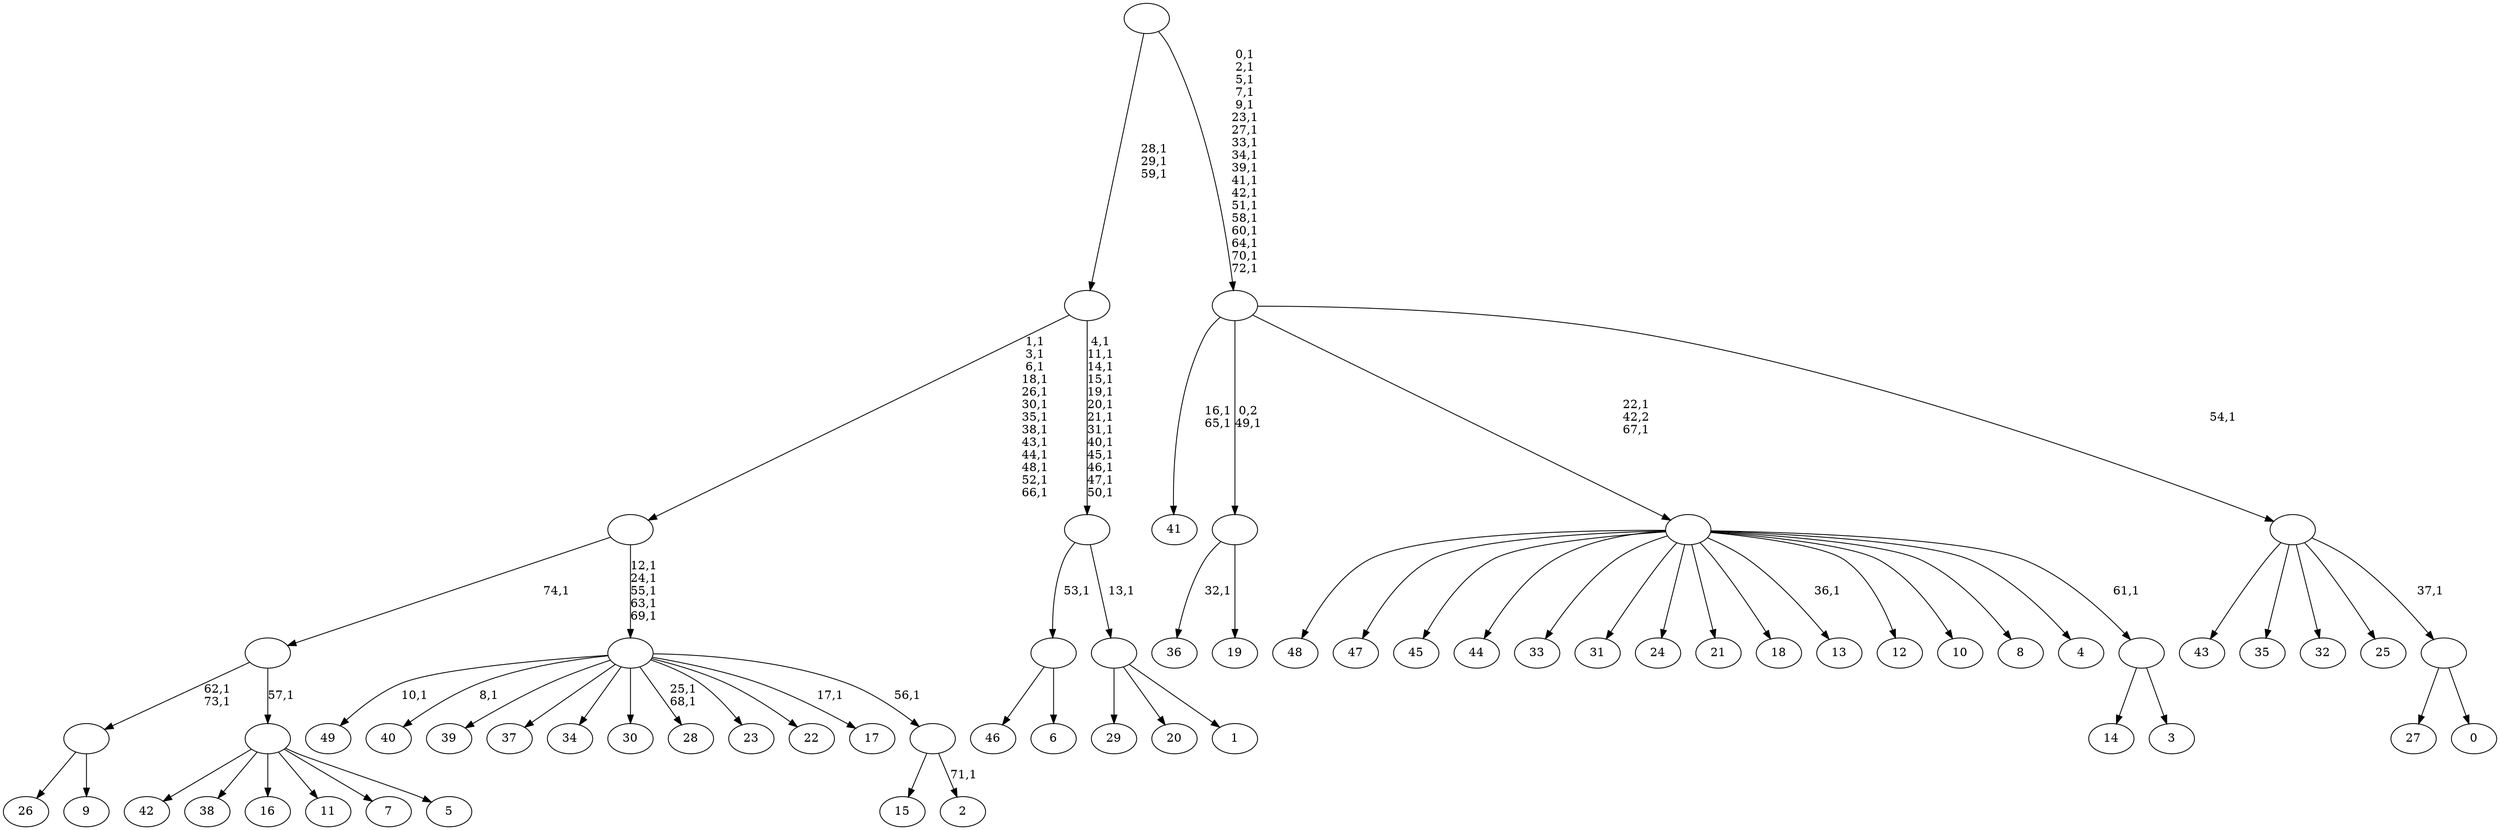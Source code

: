 digraph T {
	125 [label="49"]
	123 [label="48"]
	122 [label="47"]
	121 [label="46"]
	120 [label="45"]
	119 [label="44"]
	118 [label="43"]
	117 [label="42"]
	116 [label="41"]
	113 [label="40"]
	111 [label="39"]
	110 [label="38"]
	109 [label="37"]
	108 [label="36"]
	106 [label="35"]
	105 [label="34"]
	104 [label="33"]
	103 [label="32"]
	102 [label="31"]
	101 [label="30"]
	100 [label="29"]
	99 [label="28"]
	96 [label="27"]
	95 [label="26"]
	94 [label="25"]
	93 [label="24"]
	92 [label="23"]
	91 [label="22"]
	90 [label="21"]
	89 [label="20"]
	88 [label="19"]
	87 [label=""]
	86 [label="18"]
	85 [label="17"]
	83 [label="16"]
	82 [label="15"]
	81 [label="14"]
	80 [label="13"]
	78 [label="12"]
	77 [label="11"]
	76 [label="10"]
	75 [label="9"]
	74 [label=""]
	72 [label="8"]
	71 [label="7"]
	70 [label="6"]
	69 [label=""]
	68 [label="5"]
	67 [label=""]
	66 [label=""]
	65 [label="4"]
	64 [label="3"]
	63 [label=""]
	62 [label=""]
	60 [label="2"]
	58 [label=""]
	57 [label=""]
	52 [label=""]
	39 [label="1"]
	38 [label=""]
	37 [label=""]
	24 [label=""]
	21 [label="0"]
	20 [label=""]
	19 [label=""]
	18 [label=""]
	0 [label=""]
	87 -> 108 [label="32,1"]
	87 -> 88 [label=""]
	74 -> 95 [label=""]
	74 -> 75 [label=""]
	69 -> 121 [label=""]
	69 -> 70 [label=""]
	67 -> 117 [label=""]
	67 -> 110 [label=""]
	67 -> 83 [label=""]
	67 -> 77 [label=""]
	67 -> 71 [label=""]
	67 -> 68 [label=""]
	66 -> 74 [label="62,1\n73,1"]
	66 -> 67 [label="57,1"]
	63 -> 81 [label=""]
	63 -> 64 [label=""]
	62 -> 80 [label="36,1"]
	62 -> 123 [label=""]
	62 -> 122 [label=""]
	62 -> 120 [label=""]
	62 -> 119 [label=""]
	62 -> 104 [label=""]
	62 -> 102 [label=""]
	62 -> 93 [label=""]
	62 -> 90 [label=""]
	62 -> 86 [label=""]
	62 -> 78 [label=""]
	62 -> 76 [label=""]
	62 -> 72 [label=""]
	62 -> 65 [label=""]
	62 -> 63 [label="61,1"]
	58 -> 60 [label="71,1"]
	58 -> 82 [label=""]
	57 -> 85 [label="17,1"]
	57 -> 99 [label="25,1\n68,1"]
	57 -> 113 [label="8,1"]
	57 -> 125 [label="10,1"]
	57 -> 111 [label=""]
	57 -> 109 [label=""]
	57 -> 105 [label=""]
	57 -> 101 [label=""]
	57 -> 92 [label=""]
	57 -> 91 [label=""]
	57 -> 58 [label="56,1"]
	52 -> 57 [label="12,1\n24,1\n55,1\n63,1\n69,1"]
	52 -> 66 [label="74,1"]
	38 -> 100 [label=""]
	38 -> 89 [label=""]
	38 -> 39 [label=""]
	37 -> 69 [label="53,1"]
	37 -> 38 [label="13,1"]
	24 -> 37 [label="4,1\n11,1\n14,1\n15,1\n19,1\n20,1\n21,1\n31,1\n40,1\n45,1\n46,1\n47,1\n50,1"]
	24 -> 52 [label="1,1\n3,1\n6,1\n18,1\n26,1\n30,1\n35,1\n38,1\n43,1\n44,1\n48,1\n52,1\n66,1"]
	20 -> 96 [label=""]
	20 -> 21 [label=""]
	19 -> 118 [label=""]
	19 -> 106 [label=""]
	19 -> 103 [label=""]
	19 -> 94 [label=""]
	19 -> 20 [label="37,1"]
	18 -> 62 [label="22,1\n42,2\n67,1"]
	18 -> 116 [label="16,1\n65,1"]
	18 -> 87 [label="0,2\n49,1"]
	18 -> 19 [label="54,1"]
	0 -> 18 [label="0,1\n2,1\n5,1\n7,1\n9,1\n23,1\n27,1\n33,1\n34,1\n39,1\n41,1\n42,1\n51,1\n58,1\n60,1\n64,1\n70,1\n72,1"]
	0 -> 24 [label="28,1\n29,1\n59,1"]
}
